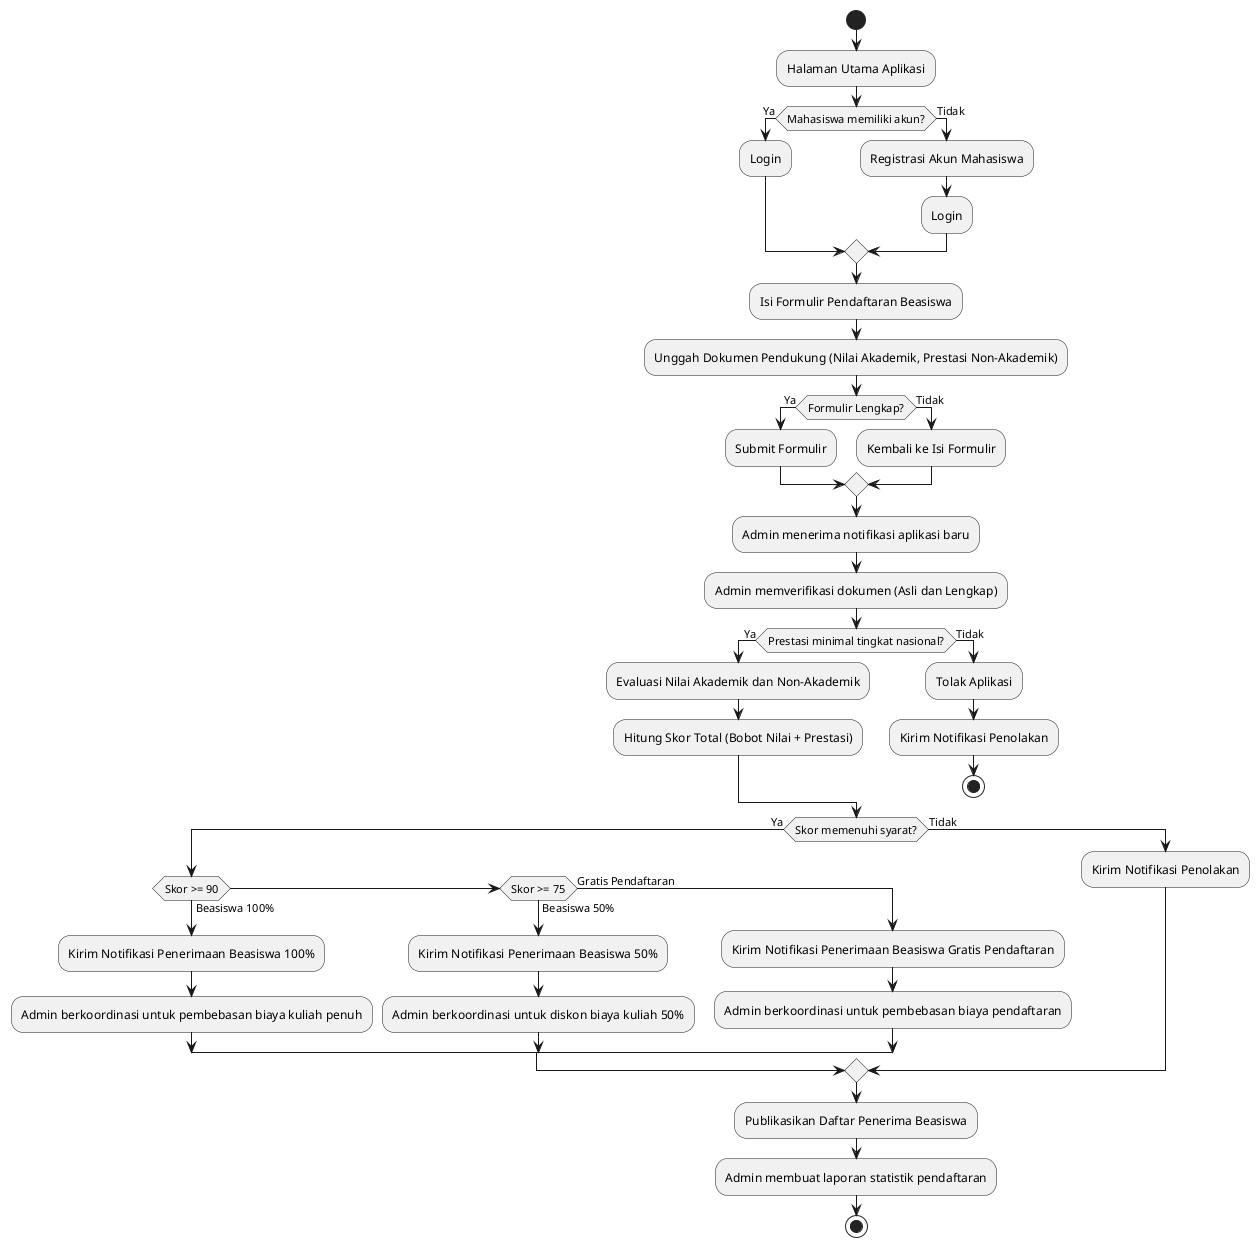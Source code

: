 @startuml
start

:Halaman Utama Aplikasi;
if (Mahasiswa memiliki akun?) then (Ya)
    :Login;
else (Tidak)
    :Registrasi Akun Mahasiswa;
    :Login;
endif

:Isi Formulir Pendaftaran Beasiswa;
:Unggah Dokumen Pendukung (Nilai Akademik, Prestasi Non-Akademik);
if (Formulir Lengkap?) then (Ya)
    :Submit Formulir;
else (Tidak)
    :Kembali ke Isi Formulir;
endif

:Admin menerima notifikasi aplikasi baru;
:Admin memverifikasi dokumen (Asli dan Lengkap);

if (Prestasi minimal tingkat nasional?) then (Ya)
    :Evaluasi Nilai Akademik dan Non-Akademik;
    :Hitung Skor Total (Bobot Nilai + Prestasi);
else (Tidak)
    :Tolak Aplikasi;
    :Kirim Notifikasi Penolakan;
    stop
endif

if (Skor memenuhi syarat?) then (Ya)
    if (Skor >= 90) then (Beasiswa 100%)
        :Kirim Notifikasi Penerimaan Beasiswa 100%;
        :Admin berkoordinasi untuk pembebasan biaya kuliah penuh;
    elseif (Skor >= 75) then (Beasiswa 50%)
        :Kirim Notifikasi Penerimaan Beasiswa 50%;
        :Admin berkoordinasi untuk diskon biaya kuliah 50%;
    else (Gratis Pendaftaran)
        :Kirim Notifikasi Penerimaan Beasiswa Gratis Pendaftaran;
        :Admin berkoordinasi untuk pembebasan biaya pendaftaran;
    endif
else (Tidak)
    :Kirim Notifikasi Penolakan;
endif

:Publikasikan Daftar Penerima Beasiswa;
:Admin membuat laporan statistik pendaftaran;

stop
@enduml
